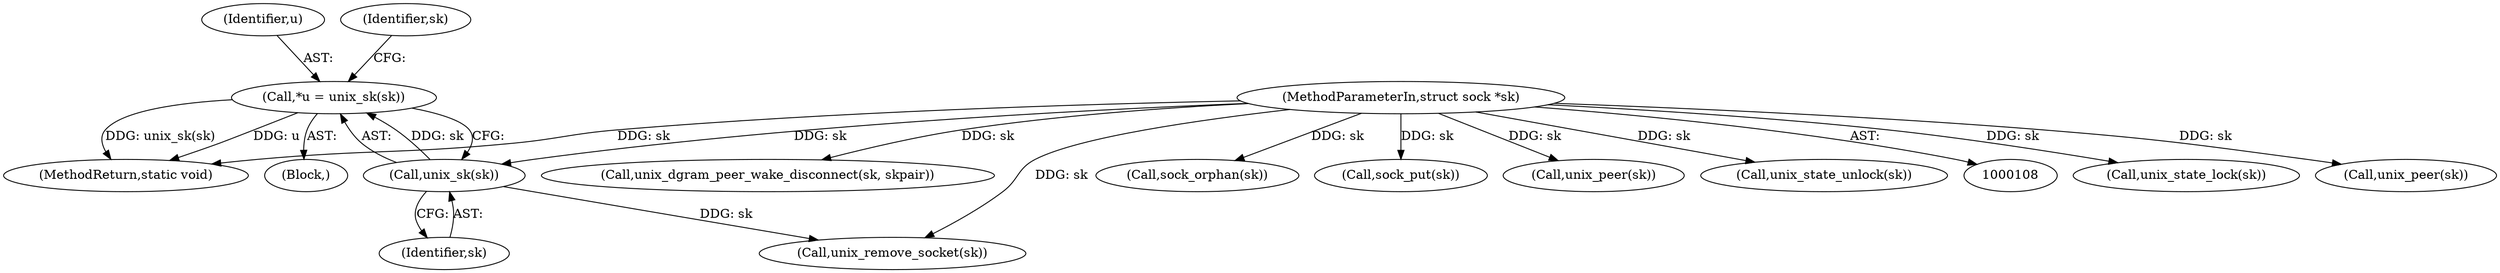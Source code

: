 digraph "0_linux_7d267278a9ece963d77eefec61630223fce08c6c_3@pointer" {
"1000113" [label="(Call,*u = unix_sk(sk))"];
"1000115" [label="(Call,unix_sk(sk))"];
"1000109" [label="(MethodParameterIn,struct sock *sk)"];
"1000109" [label="(MethodParameterIn,struct sock *sk)"];
"1000121" [label="(Call,unix_remove_socket(sk))"];
"1000114" [label="(Identifier,u)"];
"1000123" [label="(Call,unix_state_lock(sk))"];
"1000111" [label="(Block,)"];
"1000113" [label="(Call,*u = unix_sk(sk))"];
"1000225" [label="(Call,unix_peer(sk))"];
"1000270" [label="(MethodReturn,static void)"];
"1000219" [label="(Call,unix_dgram_peer_wake_disconnect(sk, skpair))"];
"1000115" [label="(Call,unix_sk(sk))"];
"1000125" [label="(Call,sock_orphan(sk))"];
"1000265" [label="(Call,sock_put(sk))"];
"1000170" [label="(Call,unix_peer(sk))"];
"1000122" [label="(Identifier,sk)"];
"1000116" [label="(Identifier,sk)"];
"1000161" [label="(Call,unix_state_unlock(sk))"];
"1000113" -> "1000111"  [label="AST: "];
"1000113" -> "1000115"  [label="CFG: "];
"1000114" -> "1000113"  [label="AST: "];
"1000115" -> "1000113"  [label="AST: "];
"1000122" -> "1000113"  [label="CFG: "];
"1000113" -> "1000270"  [label="DDG: u"];
"1000113" -> "1000270"  [label="DDG: unix_sk(sk)"];
"1000115" -> "1000113"  [label="DDG: sk"];
"1000115" -> "1000116"  [label="CFG: "];
"1000116" -> "1000115"  [label="AST: "];
"1000109" -> "1000115"  [label="DDG: sk"];
"1000115" -> "1000121"  [label="DDG: sk"];
"1000109" -> "1000108"  [label="AST: "];
"1000109" -> "1000270"  [label="DDG: sk"];
"1000109" -> "1000121"  [label="DDG: sk"];
"1000109" -> "1000123"  [label="DDG: sk"];
"1000109" -> "1000125"  [label="DDG: sk"];
"1000109" -> "1000161"  [label="DDG: sk"];
"1000109" -> "1000170"  [label="DDG: sk"];
"1000109" -> "1000219"  [label="DDG: sk"];
"1000109" -> "1000225"  [label="DDG: sk"];
"1000109" -> "1000265"  [label="DDG: sk"];
}

